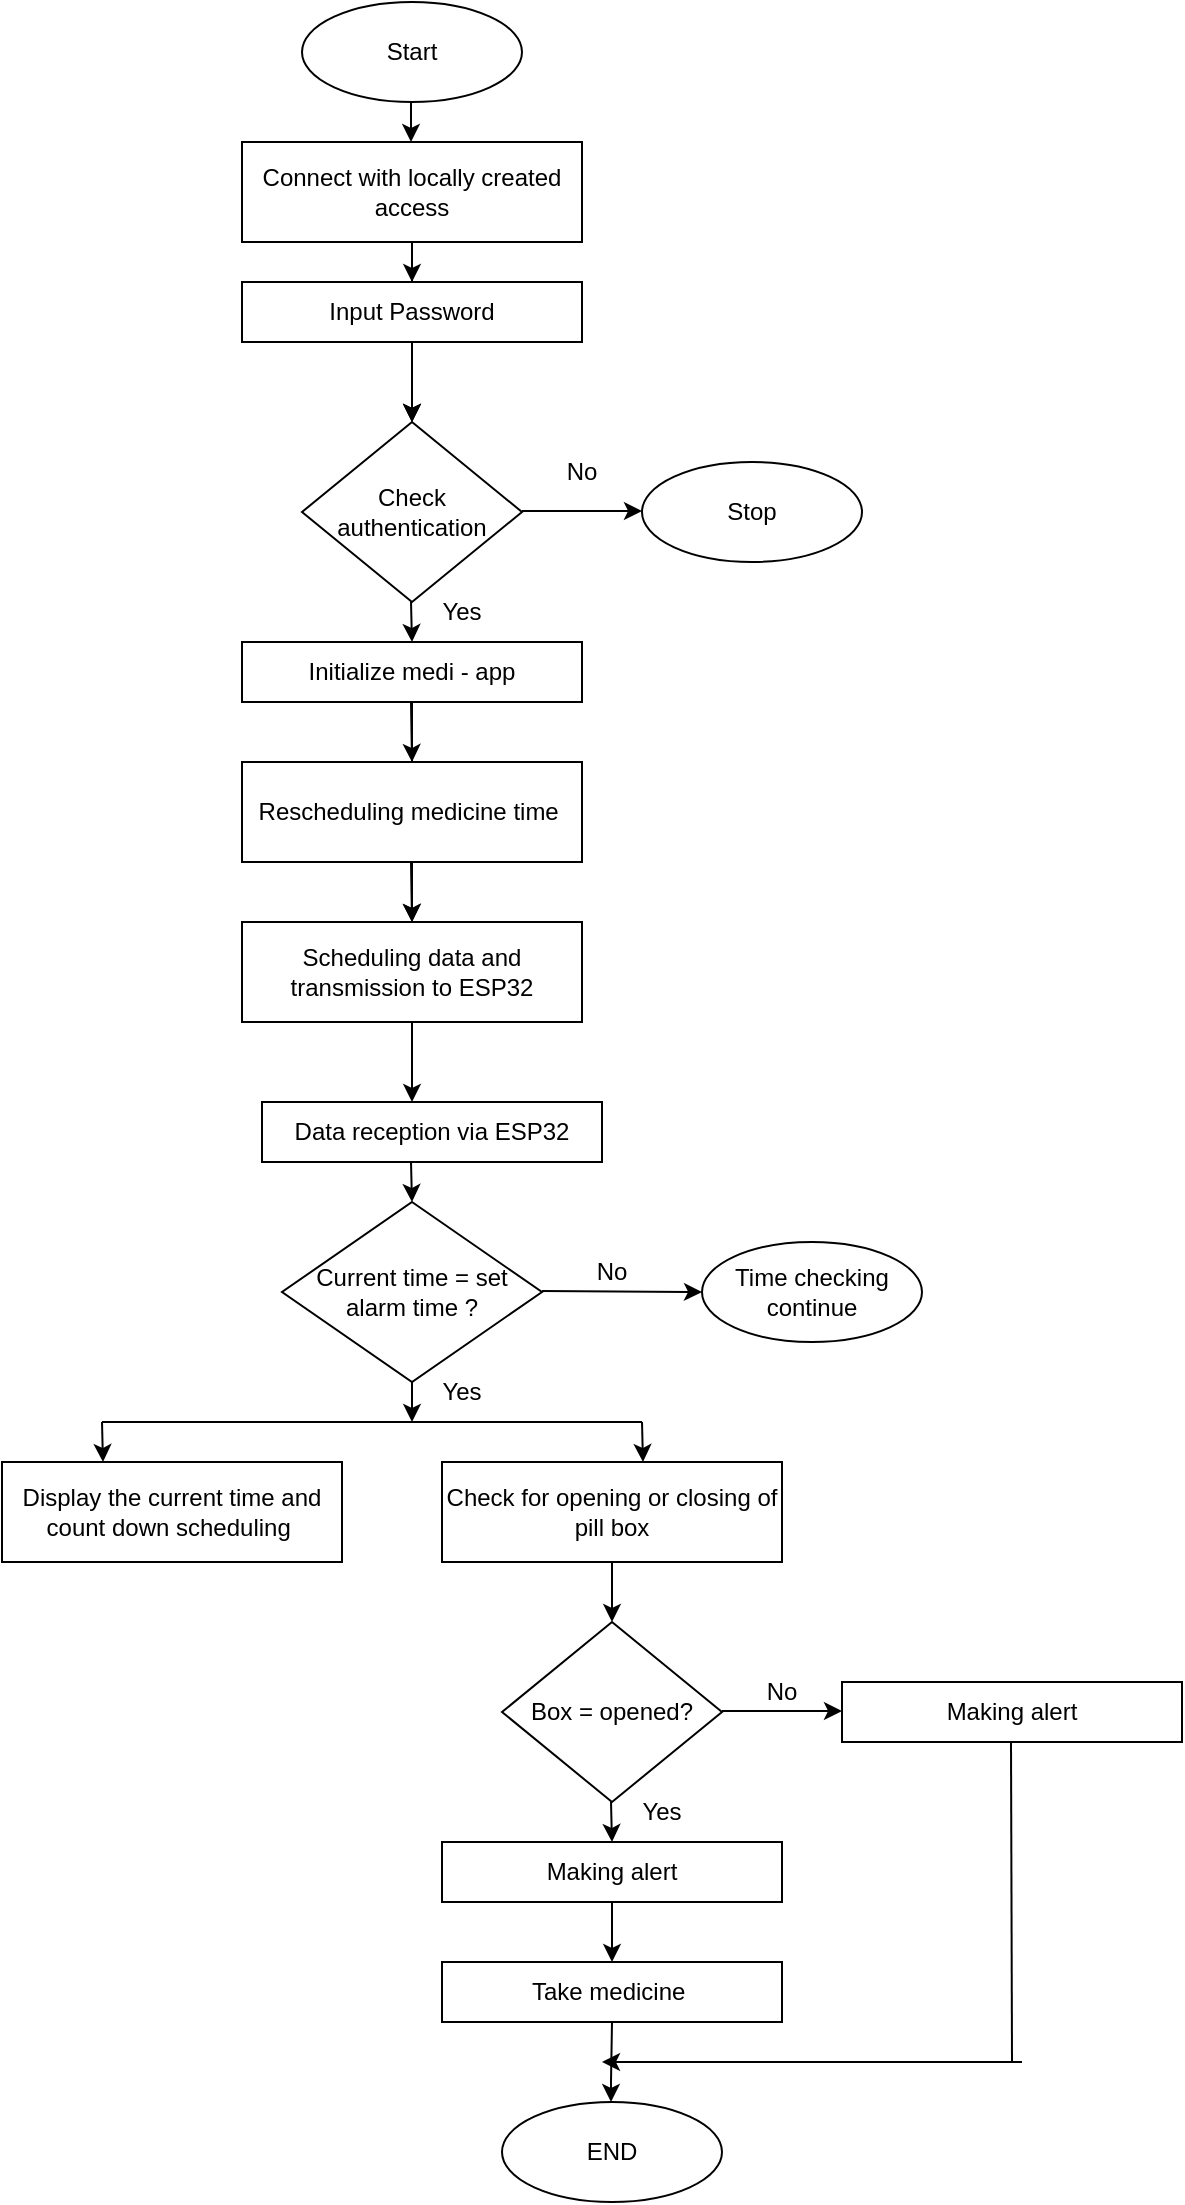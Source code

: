 <mxfile version="24.0.4" type="device">
  <diagram name="Page-1" id="WuN5itk5ekYe3zcsuSHR">
    <mxGraphModel dx="1034" dy="511" grid="1" gridSize="10" guides="1" tooltips="1" connect="1" arrows="1" fold="1" page="1" pageScale="1" pageWidth="850" pageHeight="1100" math="0" shadow="0">
      <root>
        <mxCell id="0" />
        <mxCell id="1" parent="0" />
        <mxCell id="lvx2tT4AbWgyD4nXd0lc-3" value="Start" style="ellipse;whiteSpace=wrap;html=1;" parent="1" vertex="1">
          <mxGeometry x="330" y="40" width="110" height="50" as="geometry" />
        </mxCell>
        <mxCell id="lvx2tT4AbWgyD4nXd0lc-49" value="" style="edgeStyle=orthogonalEdgeStyle;rounded=0;orthogonalLoop=1;jettySize=auto;html=1;" parent="1" source="lvx2tT4AbWgyD4nXd0lc-4" target="lvx2tT4AbWgyD4nXd0lc-6" edge="1">
          <mxGeometry relative="1" as="geometry" />
        </mxCell>
        <mxCell id="lvx2tT4AbWgyD4nXd0lc-50" value="" style="edgeStyle=orthogonalEdgeStyle;rounded=0;orthogonalLoop=1;jettySize=auto;html=1;" parent="1" source="lvx2tT4AbWgyD4nXd0lc-4" target="lvx2tT4AbWgyD4nXd0lc-6" edge="1">
          <mxGeometry relative="1" as="geometry" />
        </mxCell>
        <mxCell id="lvx2tT4AbWgyD4nXd0lc-4" value="Connect with locally created access" style="rounded=0;whiteSpace=wrap;html=1;" parent="1" vertex="1">
          <mxGeometry x="300" y="110" width="170" height="50" as="geometry" />
        </mxCell>
        <mxCell id="lvx2tT4AbWgyD4nXd0lc-36" value="" style="edgeStyle=orthogonalEdgeStyle;rounded=0;orthogonalLoop=1;jettySize=auto;html=1;" parent="1" source="lvx2tT4AbWgyD4nXd0lc-5" target="lvx2tT4AbWgyD4nXd0lc-6" edge="1">
          <mxGeometry relative="1" as="geometry" />
        </mxCell>
        <mxCell id="lvx2tT4AbWgyD4nXd0lc-5" value="Input Password" style="rounded=0;whiteSpace=wrap;html=1;" parent="1" vertex="1">
          <mxGeometry x="300" y="180" width="170" height="30" as="geometry" />
        </mxCell>
        <mxCell id="lvx2tT4AbWgyD4nXd0lc-6" value="Check authentication" style="rhombus;whiteSpace=wrap;html=1;" parent="1" vertex="1">
          <mxGeometry x="330" y="250" width="110" height="90" as="geometry" />
        </mxCell>
        <mxCell id="lvx2tT4AbWgyD4nXd0lc-7" value="Stop" style="ellipse;whiteSpace=wrap;html=1;" parent="1" vertex="1">
          <mxGeometry x="500" y="270" width="110" height="50" as="geometry" />
        </mxCell>
        <mxCell id="lvx2tT4AbWgyD4nXd0lc-33" value="" style="edgeStyle=orthogonalEdgeStyle;rounded=0;orthogonalLoop=1;jettySize=auto;html=1;" parent="1" source="lvx2tT4AbWgyD4nXd0lc-8" target="lvx2tT4AbWgyD4nXd0lc-10" edge="1">
          <mxGeometry relative="1" as="geometry" />
        </mxCell>
        <mxCell id="lvx2tT4AbWgyD4nXd0lc-8" value="Initialize medi - app" style="rounded=0;whiteSpace=wrap;html=1;" parent="1" vertex="1">
          <mxGeometry x="300" y="360" width="170" height="30" as="geometry" />
        </mxCell>
        <mxCell id="lvx2tT4AbWgyD4nXd0lc-9" value="Rescheduling medicine time&amp;nbsp;" style="rounded=0;whiteSpace=wrap;html=1;" parent="1" vertex="1">
          <mxGeometry x="300" y="420" width="170" height="50" as="geometry" />
        </mxCell>
        <mxCell id="lvx2tT4AbWgyD4nXd0lc-10" value="Scheduling data and transmission to ESP32" style="rounded=0;whiteSpace=wrap;html=1;" parent="1" vertex="1">
          <mxGeometry x="300" y="500" width="170" height="50" as="geometry" />
        </mxCell>
        <mxCell id="lvx2tT4AbWgyD4nXd0lc-11" value="Making alert" style="rounded=0;whiteSpace=wrap;html=1;" parent="1" vertex="1">
          <mxGeometry x="400" y="960" width="170" height="30" as="geometry" />
        </mxCell>
        <mxCell id="lvx2tT4AbWgyD4nXd0lc-12" value="Current time = set alarm time ?" style="rhombus;whiteSpace=wrap;html=1;" parent="1" vertex="1">
          <mxGeometry x="320" y="640" width="130" height="90" as="geometry" />
        </mxCell>
        <mxCell id="lvx2tT4AbWgyD4nXd0lc-13" value="Time checking continue" style="ellipse;whiteSpace=wrap;html=1;" parent="1" vertex="1">
          <mxGeometry x="530" y="660" width="110" height="50" as="geometry" />
        </mxCell>
        <mxCell id="lvx2tT4AbWgyD4nXd0lc-14" value="Display the current time and count down scheduling&amp;nbsp;" style="rounded=0;whiteSpace=wrap;html=1;" parent="1" vertex="1">
          <mxGeometry x="180" y="770" width="170" height="50" as="geometry" />
        </mxCell>
        <mxCell id="lvx2tT4AbWgyD4nXd0lc-15" value="Check for opening or closing of pill box" style="rounded=0;whiteSpace=wrap;html=1;" parent="1" vertex="1">
          <mxGeometry x="400" y="770" width="170" height="50" as="geometry" />
        </mxCell>
        <mxCell id="lvx2tT4AbWgyD4nXd0lc-16" value="Box = opened?" style="rhombus;whiteSpace=wrap;html=1;" parent="1" vertex="1">
          <mxGeometry x="430" y="850" width="110" height="90" as="geometry" />
        </mxCell>
        <mxCell id="lvx2tT4AbWgyD4nXd0lc-17" value="Data reception via ESP32" style="rounded=0;whiteSpace=wrap;html=1;" parent="1" vertex="1">
          <mxGeometry x="310" y="590" width="170" height="30" as="geometry" />
        </mxCell>
        <mxCell id="lvx2tT4AbWgyD4nXd0lc-18" value="Making alert" style="rounded=0;whiteSpace=wrap;html=1;" parent="1" vertex="1">
          <mxGeometry x="600" y="880" width="170" height="30" as="geometry" />
        </mxCell>
        <mxCell id="lvx2tT4AbWgyD4nXd0lc-19" value="Take medicine&amp;nbsp;" style="rounded=0;whiteSpace=wrap;html=1;" parent="1" vertex="1">
          <mxGeometry x="400" y="1020" width="170" height="30" as="geometry" />
        </mxCell>
        <mxCell id="lvx2tT4AbWgyD4nXd0lc-20" value="END" style="ellipse;whiteSpace=wrap;html=1;" parent="1" vertex="1">
          <mxGeometry x="430" y="1090" width="110" height="50" as="geometry" />
        </mxCell>
        <mxCell id="lvx2tT4AbWgyD4nXd0lc-21" value="" style="endArrow=classic;html=1;rounded=0;entryX=0.5;entryY=0;entryDx=0;entryDy=0;exitX=0.5;exitY=1;exitDx=0;exitDy=0;" parent="1" source="lvx2tT4AbWgyD4nXd0lc-11" target="lvx2tT4AbWgyD4nXd0lc-19" edge="1">
          <mxGeometry width="50" height="50" relative="1" as="geometry">
            <mxPoint x="500" y="990" as="sourcePoint" />
            <mxPoint x="500" y="1060" as="targetPoint" />
          </mxGeometry>
        </mxCell>
        <mxCell id="lvx2tT4AbWgyD4nXd0lc-22" value="" style="endArrow=classic;html=1;rounded=0;entryX=0.5;entryY=0;entryDx=0;entryDy=0;exitX=0.5;exitY=1;exitDx=0;exitDy=0;" parent="1" source="lvx2tT4AbWgyD4nXd0lc-19" edge="1">
          <mxGeometry width="50" height="50" relative="1" as="geometry">
            <mxPoint x="484.5" y="1060" as="sourcePoint" />
            <mxPoint x="484.5" y="1090" as="targetPoint" />
            <Array as="points">
              <mxPoint x="484.5" y="1080" />
            </Array>
          </mxGeometry>
        </mxCell>
        <mxCell id="lvx2tT4AbWgyD4nXd0lc-23" value="" style="endArrow=classic;html=1;rounded=0;exitX=0.5;exitY=1;exitDx=0;exitDy=0;" parent="1" edge="1">
          <mxGeometry width="50" height="50" relative="1" as="geometry">
            <mxPoint x="484.5" y="940" as="sourcePoint" />
            <mxPoint x="485" y="960" as="targetPoint" />
          </mxGeometry>
        </mxCell>
        <mxCell id="lvx2tT4AbWgyD4nXd0lc-24" value="" style="endArrow=classic;html=1;rounded=0;exitX=0.5;exitY=1;exitDx=0;exitDy=0;" parent="1" source="lvx2tT4AbWgyD4nXd0lc-15" edge="1">
          <mxGeometry width="50" height="50" relative="1" as="geometry">
            <mxPoint x="484.5" y="850" as="sourcePoint" />
            <mxPoint x="485" y="850" as="targetPoint" />
          </mxGeometry>
        </mxCell>
        <mxCell id="lvx2tT4AbWgyD4nXd0lc-25" value="" style="endArrow=classic;html=1;rounded=0;exitX=0.5;exitY=1;exitDx=0;exitDy=0;" parent="1" edge="1">
          <mxGeometry width="50" height="50" relative="1" as="geometry">
            <mxPoint x="384.5" y="620" as="sourcePoint" />
            <mxPoint x="385" y="640" as="targetPoint" />
          </mxGeometry>
        </mxCell>
        <mxCell id="lvx2tT4AbWgyD4nXd0lc-26" value="" style="endArrow=classic;html=1;rounded=0;exitX=0.5;exitY=1;exitDx=0;exitDy=0;" parent="1" source="lvx2tT4AbWgyD4nXd0lc-10" edge="1">
          <mxGeometry width="50" height="50" relative="1" as="geometry">
            <mxPoint x="407.5" y="570" as="sourcePoint" />
            <mxPoint x="385" y="590" as="targetPoint" />
          </mxGeometry>
        </mxCell>
        <mxCell id="lvx2tT4AbWgyD4nXd0lc-27" value="" style="endArrow=classic;html=1;rounded=0;exitX=0.5;exitY=1;exitDx=0;exitDy=0;entryX=0.5;entryY=0;entryDx=0;entryDy=0;" parent="1" target="lvx2tT4AbWgyD4nXd0lc-10" edge="1">
          <mxGeometry width="50" height="50" relative="1" as="geometry">
            <mxPoint x="384.5" y="470" as="sourcePoint" />
            <mxPoint x="384.5" y="510" as="targetPoint" />
          </mxGeometry>
        </mxCell>
        <mxCell id="lvx2tT4AbWgyD4nXd0lc-28" value="" style="endArrow=classic;html=1;rounded=0;exitX=0.5;exitY=1;exitDx=0;exitDy=0;entryX=0.5;entryY=0;entryDx=0;entryDy=0;" parent="1" edge="1">
          <mxGeometry width="50" height="50" relative="1" as="geometry">
            <mxPoint x="384.5" y="390" as="sourcePoint" />
            <mxPoint x="385" y="420" as="targetPoint" />
          </mxGeometry>
        </mxCell>
        <mxCell id="lvx2tT4AbWgyD4nXd0lc-29" value="" style="endArrow=classic;html=1;rounded=0;exitX=0.5;exitY=1;exitDx=0;exitDy=0;" parent="1" edge="1">
          <mxGeometry width="50" height="50" relative="1" as="geometry">
            <mxPoint x="384.5" y="340" as="sourcePoint" />
            <mxPoint x="385" y="360" as="targetPoint" />
          </mxGeometry>
        </mxCell>
        <mxCell id="lvx2tT4AbWgyD4nXd0lc-30" value="" style="endArrow=classic;html=1;rounded=0;" parent="1" edge="1">
          <mxGeometry width="50" height="50" relative="1" as="geometry">
            <mxPoint x="540" y="894.5" as="sourcePoint" />
            <mxPoint x="600" y="894.5" as="targetPoint" />
          </mxGeometry>
        </mxCell>
        <mxCell id="lvx2tT4AbWgyD4nXd0lc-31" value="" style="endArrow=classic;html=1;rounded=0;entryX=0;entryY=0.5;entryDx=0;entryDy=0;" parent="1" target="lvx2tT4AbWgyD4nXd0lc-13" edge="1">
          <mxGeometry width="50" height="50" relative="1" as="geometry">
            <mxPoint x="450" y="684.5" as="sourcePoint" />
            <mxPoint x="510" y="684.5" as="targetPoint" />
          </mxGeometry>
        </mxCell>
        <mxCell id="lvx2tT4AbWgyD4nXd0lc-32" value="" style="endArrow=classic;html=1;rounded=0;" parent="1" edge="1">
          <mxGeometry width="50" height="50" relative="1" as="geometry">
            <mxPoint x="440" y="294.5" as="sourcePoint" />
            <mxPoint x="500" y="294.5" as="targetPoint" />
          </mxGeometry>
        </mxCell>
        <mxCell id="lvx2tT4AbWgyD4nXd0lc-37" value="" style="endArrow=classic;html=1;rounded=0;" parent="1" edge="1">
          <mxGeometry width="50" height="50" relative="1" as="geometry">
            <mxPoint x="385" y="160" as="sourcePoint" />
            <mxPoint x="385" y="180" as="targetPoint" />
          </mxGeometry>
        </mxCell>
        <mxCell id="lvx2tT4AbWgyD4nXd0lc-39" value="" style="endArrow=none;html=1;rounded=0;" parent="1" edge="1">
          <mxGeometry width="50" height="50" relative="1" as="geometry">
            <mxPoint x="230" y="750" as="sourcePoint" />
            <mxPoint x="500" y="750" as="targetPoint" />
          </mxGeometry>
        </mxCell>
        <mxCell id="lvx2tT4AbWgyD4nXd0lc-40" value="" style="endArrow=classic;html=1;rounded=0;exitX=0.5;exitY=1;exitDx=0;exitDy=0;" parent="1" edge="1">
          <mxGeometry width="50" height="50" relative="1" as="geometry">
            <mxPoint x="230" y="750" as="sourcePoint" />
            <mxPoint x="230.5" y="770" as="targetPoint" />
          </mxGeometry>
        </mxCell>
        <mxCell id="lvx2tT4AbWgyD4nXd0lc-41" value="" style="endArrow=classic;html=1;rounded=0;exitX=0.5;exitY=1;exitDx=0;exitDy=0;" parent="1" edge="1">
          <mxGeometry width="50" height="50" relative="1" as="geometry">
            <mxPoint x="500" y="750" as="sourcePoint" />
            <mxPoint x="500.5" y="770" as="targetPoint" />
          </mxGeometry>
        </mxCell>
        <mxCell id="lvx2tT4AbWgyD4nXd0lc-42" value="" style="endArrow=classic;html=1;rounded=0;exitX=0.5;exitY=1;exitDx=0;exitDy=0;" parent="1" source="lvx2tT4AbWgyD4nXd0lc-12" edge="1">
          <mxGeometry width="50" height="50" relative="1" as="geometry">
            <mxPoint x="384.5" y="750" as="sourcePoint" />
            <mxPoint x="385" y="750" as="targetPoint" />
          </mxGeometry>
        </mxCell>
        <mxCell id="lvx2tT4AbWgyD4nXd0lc-44" value="" style="endArrow=classic;html=1;rounded=0;" parent="1" edge="1">
          <mxGeometry width="50" height="50" relative="1" as="geometry">
            <mxPoint x="690" y="1070" as="sourcePoint" />
            <mxPoint x="480" y="1070" as="targetPoint" />
          </mxGeometry>
        </mxCell>
        <mxCell id="lvx2tT4AbWgyD4nXd0lc-46" value="" style="endArrow=none;html=1;rounded=0;" parent="1" edge="1">
          <mxGeometry width="50" height="50" relative="1" as="geometry">
            <mxPoint x="684.5" y="910" as="sourcePoint" />
            <mxPoint x="685" y="1070" as="targetPoint" />
          </mxGeometry>
        </mxCell>
        <mxCell id="lvx2tT4AbWgyD4nXd0lc-51" value="" style="endArrow=classic;html=1;rounded=0;" parent="1" edge="1">
          <mxGeometry width="50" height="50" relative="1" as="geometry">
            <mxPoint x="384.5" y="90" as="sourcePoint" />
            <mxPoint x="384.5" y="110" as="targetPoint" />
          </mxGeometry>
        </mxCell>
        <mxCell id="lvx2tT4AbWgyD4nXd0lc-52" value="No" style="text;html=1;align=center;verticalAlign=middle;whiteSpace=wrap;rounded=0;" parent="1" vertex="1">
          <mxGeometry x="455" y="660" width="60" height="30" as="geometry" />
        </mxCell>
        <mxCell id="lvx2tT4AbWgyD4nXd0lc-53" value="Yes" style="text;html=1;align=center;verticalAlign=middle;whiteSpace=wrap;rounded=0;" parent="1" vertex="1">
          <mxGeometry x="480" y="930" width="60" height="30" as="geometry" />
        </mxCell>
        <mxCell id="lvx2tT4AbWgyD4nXd0lc-54" value="Yes" style="text;html=1;align=center;verticalAlign=middle;whiteSpace=wrap;rounded=0;" parent="1" vertex="1">
          <mxGeometry x="380" y="720" width="60" height="30" as="geometry" />
        </mxCell>
        <mxCell id="lvx2tT4AbWgyD4nXd0lc-55" value="Yes" style="text;html=1;align=center;verticalAlign=middle;whiteSpace=wrap;rounded=0;" parent="1" vertex="1">
          <mxGeometry x="380" y="330" width="60" height="30" as="geometry" />
        </mxCell>
        <mxCell id="lvx2tT4AbWgyD4nXd0lc-56" value="No" style="text;html=1;align=center;verticalAlign=middle;whiteSpace=wrap;rounded=0;" parent="1" vertex="1">
          <mxGeometry x="440" y="260" width="60" height="30" as="geometry" />
        </mxCell>
        <mxCell id="lvx2tT4AbWgyD4nXd0lc-57" value="No" style="text;html=1;align=center;verticalAlign=middle;whiteSpace=wrap;rounded=0;" parent="1" vertex="1">
          <mxGeometry x="540" y="870" width="60" height="30" as="geometry" />
        </mxCell>
      </root>
    </mxGraphModel>
  </diagram>
</mxfile>
